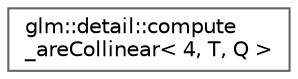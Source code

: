 digraph "Graphical Class Hierarchy"
{
 // LATEX_PDF_SIZE
  bgcolor="transparent";
  edge [fontname=Helvetica,fontsize=10,labelfontname=Helvetica,labelfontsize=10];
  node [fontname=Helvetica,fontsize=10,shape=box,height=0.2,width=0.4];
  rankdir="LR";
  Node0 [id="Node000000",label="glm::detail::compute\l_areCollinear\< 4, T, Q \>",height=0.2,width=0.4,color="grey40", fillcolor="white", style="filled",URL="$structglm_1_1detail_1_1compute__are_collinear_3_014_00_01_t_00_01_q_01_4.html",tooltip=" "];
}
